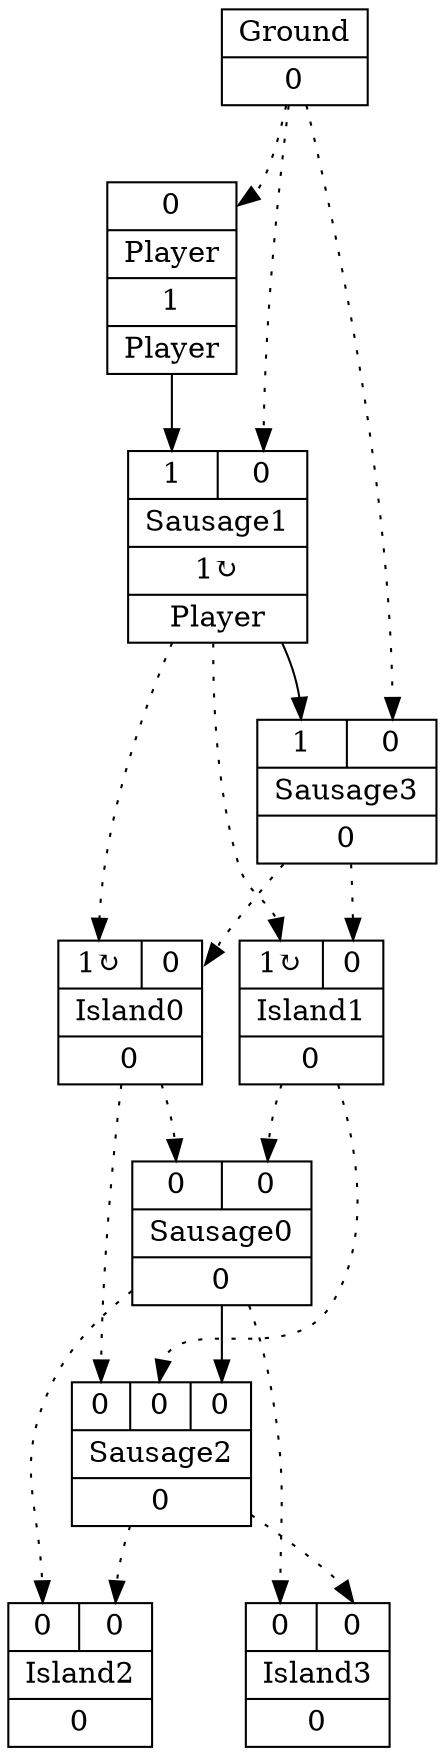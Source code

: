 digraph G {
node [shape=record];
Player[ label ="{{<GroundP>0}|{Player}|<PlayerOUT>1|{Player}}"];
Ground[ label ="{{Ground}|<GroundOUT>0}"];
Sausage1[ label ="{{<Player>1|<GroundP>0}|{Sausage1}|<Sausage1OUT>1&#8635;|{Player}}"];
Island0[ label ="{{<Sausage1P>1&#8635;|<Sausage3P>0}|{Island0}|<Island0OUT>0}"];
Island1[ label ="{{<Sausage1P>1&#8635;|<Sausage3P>0}|{Island1}|<Island1OUT>0}"];
Sausage3[ label ="{{<Sausage1>1|<GroundP>0}|{Sausage3}|<Sausage3OUT>0}"];
Sausage0[ label ="{{<Island0P>0|<Island1P>0}|{Sausage0}|<Sausage0OUT>0}"];
Sausage2[ label ="{{<Island0P>0|<Island1P>0|<Sausage0>0}|{Sausage2}|<Sausage2OUT>0}"];
Island2[ label ="{{<Sausage0P>0|<Sausage2P>0}|{Island2}|<Island2OUT>0}"];
Island3[ label ="{{<Sausage0P>0|<Sausage2P>0}|{Island3}|<Island3OUT>0}"];
	"Ground" -> "Player":GroundP [style=dotted];
	"Player" -> "Sausage1":Player;
	"Ground" -> "Sausage1":GroundP [style=dotted];
	"Sausage1" -> "Island0":Sausage1P [style=dotted];
	"Sausage1" -> "Island1":Sausage1P [style=dotted];
	"Sausage1" -> "Sausage3":Sausage1;
	"Sausage3" -> "Island0":Sausage3P [style=dotted];
	"Island0" -> "Sausage0":Island0P [style=dotted];
	"Island0" -> "Sausage2":Island0P [style=dotted];
	"Sausage3" -> "Island1":Sausage3P [style=dotted];
	"Island1" -> "Sausage0":Island1P [style=dotted];
	"Island1" -> "Sausage2":Island1P [style=dotted];
	"Ground" -> "Sausage3":GroundP [style=dotted];
	"Sausage0" -> "Island2":Sausage0P [style=dotted];
	"Sausage0" -> "Island3":Sausage0P [style=dotted];
	"Sausage0" -> "Sausage2":Sausage0;
	"Sausage2" -> "Island2":Sausage2P [style=dotted];
	"Sausage2" -> "Island3":Sausage2P [style=dotted];
}